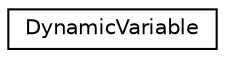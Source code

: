 digraph "Graphical Class Hierarchy"
{
  edge [fontname="Helvetica",fontsize="10",labelfontname="Helvetica",labelfontsize="10"];
  node [fontname="Helvetica",fontsize="10",shape=record];
  rankdir="LR";
  Node1 [label="DynamicVariable",height=0.2,width=0.4,color="black", fillcolor="white", style="filled",URL="$class_microchip_1_1_dynamic_variable.html"];
}
